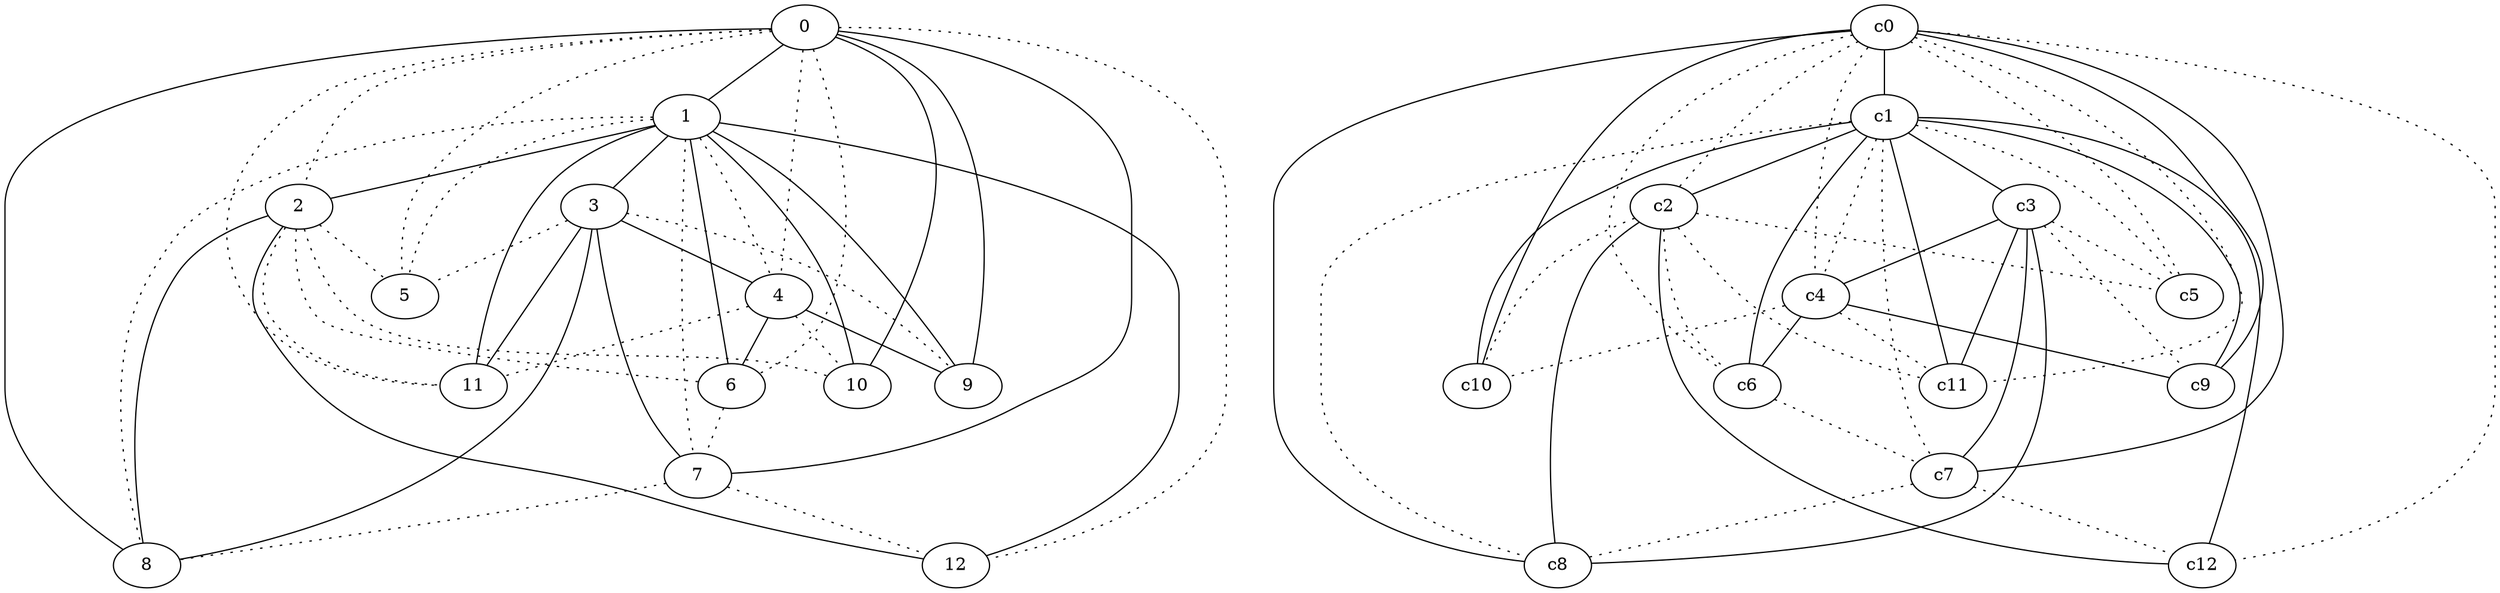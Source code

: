 graph {
a0[label=0];
a1[label=1];
a2[label=2];
a3[label=3];
a4[label=4];
a5[label=5];
a6[label=6];
a7[label=7];
a8[label=8];
a9[label=9];
a10[label=10];
a11[label=11];
a12[label=12];
a0 -- a1;
a0 -- a2 [style=dotted];
a0 -- a4 [style=dotted];
a0 -- a5 [style=dotted];
a0 -- a6 [style=dotted];
a0 -- a7;
a0 -- a8;
a0 -- a9;
a0 -- a10;
a0 -- a11 [style=dotted];
a0 -- a12 [style=dotted];
a1 -- a2;
a1 -- a3;
a1 -- a4 [style=dotted];
a1 -- a5 [style=dotted];
a1 -- a6;
a1 -- a7 [style=dotted];
a1 -- a8 [style=dotted];
a1 -- a9;
a1 -- a10;
a1 -- a11;
a1 -- a12;
a2 -- a5 [style=dotted];
a2 -- a6 [style=dotted];
a2 -- a8;
a2 -- a10 [style=dotted];
a2 -- a11 [style=dotted];
a2 -- a12;
a3 -- a4;
a3 -- a5 [style=dotted];
a3 -- a7;
a3 -- a8;
a3 -- a9 [style=dotted];
a3 -- a11;
a4 -- a6;
a4 -- a9;
a4 -- a10 [style=dotted];
a4 -- a11 [style=dotted];
a6 -- a7 [style=dotted];
a7 -- a8 [style=dotted];
a7 -- a12 [style=dotted];
c0 -- c1;
c0 -- c2 [style=dotted];
c0 -- c4 [style=dotted];
c0 -- c5 [style=dotted];
c0 -- c6 [style=dotted];
c0 -- c7;
c0 -- c8;
c0 -- c9;
c0 -- c10;
c0 -- c11 [style=dotted];
c0 -- c12 [style=dotted];
c1 -- c2;
c1 -- c3;
c1 -- c4 [style=dotted];
c1 -- c5 [style=dotted];
c1 -- c6;
c1 -- c7 [style=dotted];
c1 -- c8 [style=dotted];
c1 -- c9;
c1 -- c10;
c1 -- c11;
c1 -- c12;
c2 -- c5 [style=dotted];
c2 -- c6 [style=dotted];
c2 -- c8;
c2 -- c10 [style=dotted];
c2 -- c11 [style=dotted];
c2 -- c12;
c3 -- c4;
c3 -- c5 [style=dotted];
c3 -- c7;
c3 -- c8;
c3 -- c9 [style=dotted];
c3 -- c11;
c4 -- c6;
c4 -- c9;
c4 -- c10 [style=dotted];
c4 -- c11 [style=dotted];
c6 -- c7 [style=dotted];
c7 -- c8 [style=dotted];
c7 -- c12 [style=dotted];
}
